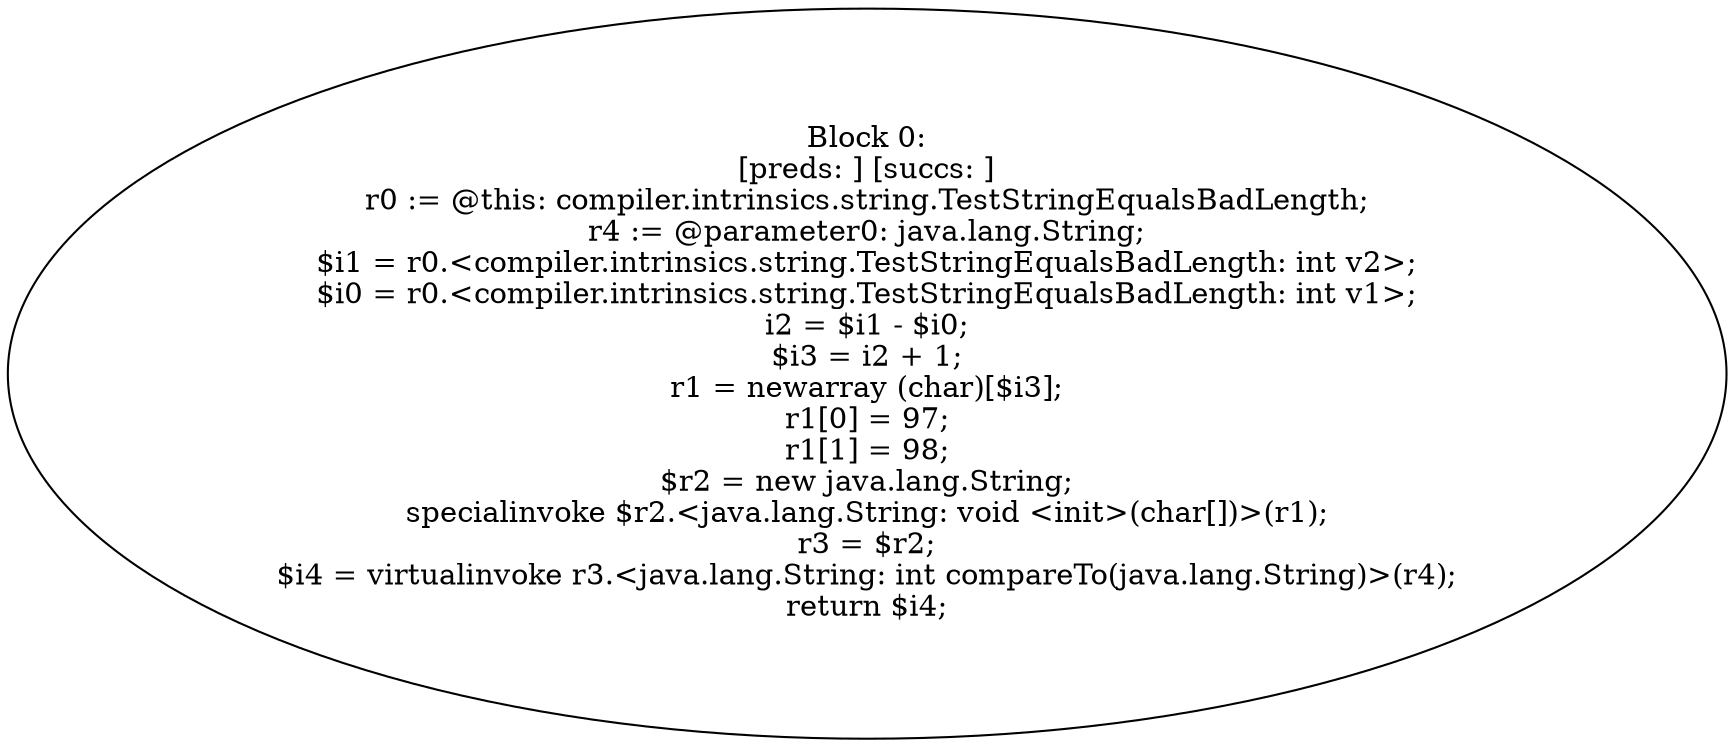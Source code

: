 digraph "unitGraph" {
    "Block 0:
[preds: ] [succs: ]
r0 := @this: compiler.intrinsics.string.TestStringEqualsBadLength;
r4 := @parameter0: java.lang.String;
$i1 = r0.<compiler.intrinsics.string.TestStringEqualsBadLength: int v2>;
$i0 = r0.<compiler.intrinsics.string.TestStringEqualsBadLength: int v1>;
i2 = $i1 - $i0;
$i3 = i2 + 1;
r1 = newarray (char)[$i3];
r1[0] = 97;
r1[1] = 98;
$r2 = new java.lang.String;
specialinvoke $r2.<java.lang.String: void <init>(char[])>(r1);
r3 = $r2;
$i4 = virtualinvoke r3.<java.lang.String: int compareTo(java.lang.String)>(r4);
return $i4;
"
}
